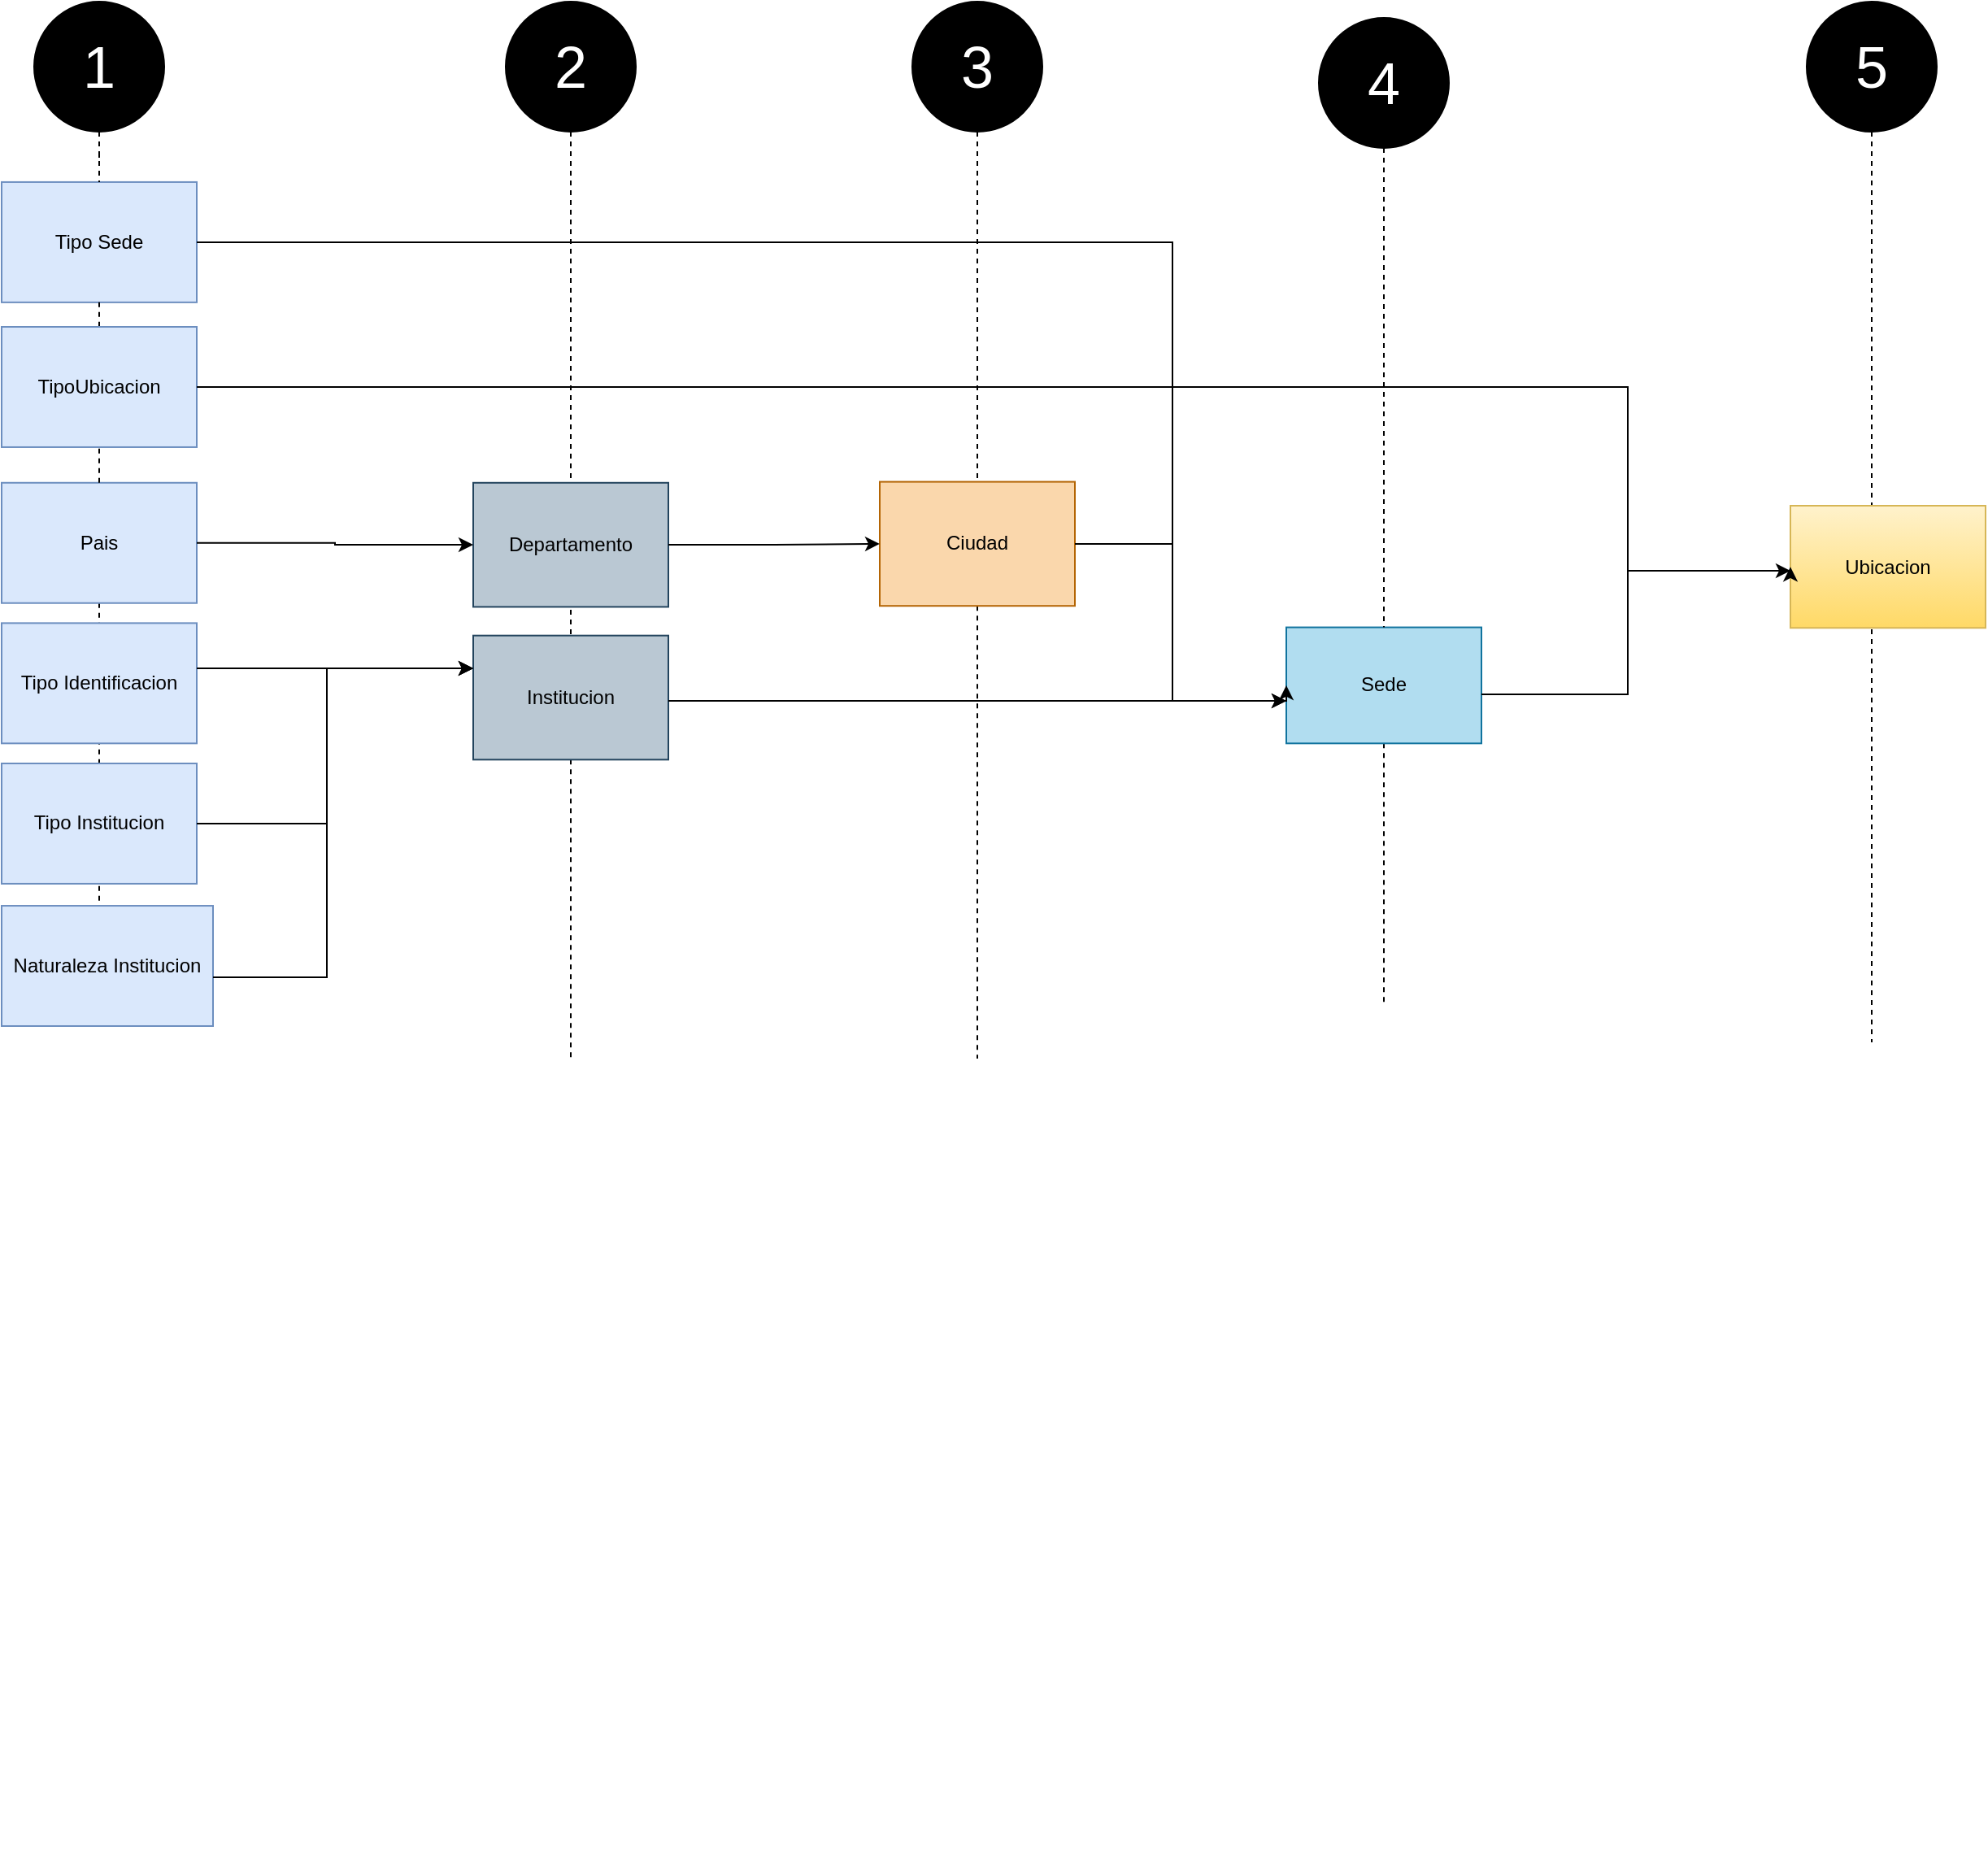 <mxfile version="22.1.2" type="device" pages="2">
  <diagram name="Flujo de eventos" id="SJ2G5iUW-pj1c54XmidY">
    <mxGraphModel dx="864" dy="508" grid="1" gridSize="10" guides="1" tooltips="1" connect="1" arrows="1" fold="1" page="1" pageScale="1" pageWidth="827" pageHeight="1169" math="0" shadow="0">
      <root>
        <mxCell id="0" />
        <mxCell id="1" parent="0" />
        <mxCell id="LkubVOq18b3pzLNHqv5a-4" value="" style="group" parent="1" vertex="1" connectable="0">
          <mxGeometry x="60" y="40" width="110" height="630" as="geometry" />
        </mxCell>
        <mxCell id="LkubVOq18b3pzLNHqv5a-3" style="edgeStyle=orthogonalEdgeStyle;rounded=0;orthogonalLoop=1;jettySize=auto;html=1;endArrow=none;endFill=0;dashed=1;" parent="LkubVOq18b3pzLNHqv5a-4" source="LkubVOq18b3pzLNHqv5a-24" edge="1">
          <mxGeometry relative="1" as="geometry">
            <mxPoint x="40" y="630" as="targetPoint" />
          </mxGeometry>
        </mxCell>
        <mxCell id="LkubVOq18b3pzLNHqv5a-2" value="&lt;font color=&quot;#ffffff&quot; style=&quot;font-size: 36px;&quot;&gt;1&lt;/font&gt;" style="ellipse;whiteSpace=wrap;html=1;aspect=fixed;fillColor=#000000;" parent="LkubVOq18b3pzLNHqv5a-4" vertex="1">
          <mxGeometry width="80" height="80" as="geometry" />
        </mxCell>
        <mxCell id="LkubVOq18b3pzLNHqv5a-25" value="Tipo Sede" style="rounded=0;whiteSpace=wrap;html=1;fillColor=#dae8fc;strokeColor=#6c8ebf;" parent="LkubVOq18b3pzLNHqv5a-4" vertex="1">
          <mxGeometry x="-20" y="110.959" width="120" height="73.973" as="geometry" />
        </mxCell>
        <mxCell id="LkubVOq18b3pzLNHqv5a-31" value="" style="edgeStyle=orthogonalEdgeStyle;rounded=0;orthogonalLoop=1;jettySize=auto;html=1;endArrow=none;endFill=0;dashed=1;" parent="LkubVOq18b3pzLNHqv5a-4" source="LkubVOq18b3pzLNHqv5a-2" target="LkubVOq18b3pzLNHqv5a-25" edge="1">
          <mxGeometry relative="1" as="geometry">
            <mxPoint x="100" y="679.315" as="targetPoint" />
            <mxPoint x="100" y="147.945" as="sourcePoint" />
          </mxGeometry>
        </mxCell>
        <mxCell id="LkubVOq18b3pzLNHqv5a-24" value="Pais" style="rounded=0;whiteSpace=wrap;html=1;fillColor=#dae8fc;strokeColor=#6c8ebf;" parent="LkubVOq18b3pzLNHqv5a-4" vertex="1">
          <mxGeometry x="-20" y="295.89" width="120" height="73.973" as="geometry" />
        </mxCell>
        <mxCell id="LkubVOq18b3pzLNHqv5a-32" value="" style="edgeStyle=orthogonalEdgeStyle;rounded=0;orthogonalLoop=1;jettySize=auto;html=1;endArrow=none;endFill=0;dashed=1;" parent="LkubVOq18b3pzLNHqv5a-4" source="LkubVOq18b3pzLNHqv5a-25" target="LkubVOq18b3pzLNHqv5a-24" edge="1">
          <mxGeometry relative="1" as="geometry">
            <mxPoint x="100" y="679.315" as="targetPoint" />
            <mxPoint x="100" y="234.247" as="sourcePoint" />
          </mxGeometry>
        </mxCell>
        <mxCell id="LkubVOq18b3pzLNHqv5a-26" value="Tipo Identificacion" style="rounded=0;whiteSpace=wrap;html=1;fillColor=#dae8fc;strokeColor=#6c8ebf;" parent="LkubVOq18b3pzLNHqv5a-4" vertex="1">
          <mxGeometry x="-20" y="382.192" width="120" height="73.973" as="geometry" />
        </mxCell>
        <mxCell id="LkubVOq18b3pzLNHqv5a-27" value="Tipo Institucion" style="rounded=0;whiteSpace=wrap;html=1;fillColor=#dae8fc;strokeColor=#6c8ebf;" parent="LkubVOq18b3pzLNHqv5a-4" vertex="1">
          <mxGeometry x="-20" y="468.493" width="120" height="73.973" as="geometry" />
        </mxCell>
        <mxCell id="LkubVOq18b3pzLNHqv5a-28" value="Naturaleza Institucion" style="rounded=0;whiteSpace=wrap;html=1;fillColor=#dae8fc;strokeColor=#6c8ebf;" parent="LkubVOq18b3pzLNHqv5a-4" vertex="1">
          <mxGeometry x="-20" y="556.027" width="130" height="73.973" as="geometry" />
        </mxCell>
        <mxCell id="LkubVOq18b3pzLNHqv5a-29" value="TipoUbicacion" style="rounded=0;whiteSpace=wrap;html=1;fillColor=#dae8fc;strokeColor=#6c8ebf;" parent="LkubVOq18b3pzLNHqv5a-4" vertex="1">
          <mxGeometry x="-20" y="199.999" width="120" height="73.973" as="geometry" />
        </mxCell>
        <mxCell id="LkubVOq18b3pzLNHqv5a-5" value="" style="group" parent="1" vertex="1" connectable="0">
          <mxGeometry x="350" y="40" width="110" height="650" as="geometry" />
        </mxCell>
        <mxCell id="LkubVOq18b3pzLNHqv5a-6" style="edgeStyle=orthogonalEdgeStyle;rounded=0;orthogonalLoop=1;jettySize=auto;html=1;endArrow=none;endFill=0;dashed=1;" parent="LkubVOq18b3pzLNHqv5a-5" source="LkubVOq18b3pzLNHqv5a-41" edge="1">
          <mxGeometry relative="1" as="geometry">
            <mxPoint x="40" y="650" as="targetPoint" />
          </mxGeometry>
        </mxCell>
        <mxCell id="LkubVOq18b3pzLNHqv5a-7" value="&lt;font color=&quot;#ffffff&quot; style=&quot;font-size: 36px;&quot;&gt;2&lt;/font&gt;" style="ellipse;whiteSpace=wrap;html=1;aspect=fixed;fillColor=#000000;" parent="LkubVOq18b3pzLNHqv5a-5" vertex="1">
          <mxGeometry width="80" height="80" as="geometry" />
        </mxCell>
        <mxCell id="LkubVOq18b3pzLNHqv5a-41" value="Institucion" style="rounded=0;whiteSpace=wrap;html=1;fillColor=#bac8d3;strokeColor=#23445d;" parent="LkubVOq18b3pzLNHqv5a-5" vertex="1">
          <mxGeometry x="-20" y="389.846" width="120" height="76.321" as="geometry" />
        </mxCell>
        <mxCell id="LkubVOq18b3pzLNHqv5a-46" value="" style="edgeStyle=orthogonalEdgeStyle;rounded=0;orthogonalLoop=1;jettySize=auto;html=1;endArrow=none;endFill=0;dashed=1;" parent="LkubVOq18b3pzLNHqv5a-5" source="LkubVOq18b3pzLNHqv5a-7" target="LkubVOq18b3pzLNHqv5a-41" edge="1">
          <mxGeometry relative="1" as="geometry">
            <mxPoint x="390" y="700.881" as="targetPoint" />
            <mxPoint x="390" y="152.642" as="sourcePoint" />
          </mxGeometry>
        </mxCell>
        <mxCell id="LkubVOq18b3pzLNHqv5a-43" value="Departamento" style="rounded=0;whiteSpace=wrap;html=1;fillColor=#bac8d3;strokeColor=#23445d;" parent="LkubVOq18b3pzLNHqv5a-5" vertex="1">
          <mxGeometry x="-20" y="295.894" width="120" height="76.321" as="geometry" />
        </mxCell>
        <mxCell id="LkubVOq18b3pzLNHqv5a-17" value="" style="group" parent="1" vertex="1" connectable="0">
          <mxGeometry x="850" y="50" width="110" height="1130" as="geometry" />
        </mxCell>
        <mxCell id="LkubVOq18b3pzLNHqv5a-23" value="" style="group" parent="LkubVOq18b3pzLNHqv5a-17" vertex="1" connectable="0">
          <mxGeometry width="110" height="1130" as="geometry" />
        </mxCell>
        <mxCell id="LkubVOq18b3pzLNHqv5a-18" style="edgeStyle=orthogonalEdgeStyle;rounded=0;orthogonalLoop=1;jettySize=auto;html=1;endArrow=none;endFill=0;dashed=1;" parent="LkubVOq18b3pzLNHqv5a-23" source="LkubVOq18b3pzLNHqv5a-53" edge="1">
          <mxGeometry relative="1" as="geometry">
            <mxPoint x="40" y="607.821" as="targetPoint" />
          </mxGeometry>
        </mxCell>
        <mxCell id="LkubVOq18b3pzLNHqv5a-19" value="&lt;font color=&quot;#ffffff&quot; style=&quot;font-size: 36px;&quot;&gt;4&lt;/font&gt;" style="ellipse;whiteSpace=wrap;html=1;aspect=fixed;fillColor=#000000;" parent="LkubVOq18b3pzLNHqv5a-23" vertex="1">
          <mxGeometry width="80" height="80" as="geometry" />
        </mxCell>
        <mxCell id="LkubVOq18b3pzLNHqv5a-53" value="Sede" style="rounded=0;whiteSpace=wrap;html=1;fillColor=#b1ddf0;strokeColor=#10739e;" parent="LkubVOq18b3pzLNHqv5a-23" vertex="1">
          <mxGeometry x="-20" y="374.795" width="120" height="71.368" as="geometry" />
        </mxCell>
        <mxCell id="LkubVOq18b3pzLNHqv5a-54" value="" style="edgeStyle=orthogonalEdgeStyle;rounded=0;orthogonalLoop=1;jettySize=auto;html=1;endArrow=none;endFill=0;dashed=1;" parent="LkubVOq18b3pzLNHqv5a-23" source="LkubVOq18b3pzLNHqv5a-19" target="LkubVOq18b3pzLNHqv5a-53" edge="1">
          <mxGeometry relative="1" as="geometry">
            <mxPoint x="890" y="667.295" as="targetPoint" />
            <mxPoint x="890" y="154.632" as="sourcePoint" />
          </mxGeometry>
        </mxCell>
        <mxCell id="LkubVOq18b3pzLNHqv5a-20" value="" style="group" parent="1" vertex="1" connectable="0">
          <mxGeometry x="1150" y="40" width="100" height="640" as="geometry" />
        </mxCell>
        <mxCell id="LkubVOq18b3pzLNHqv5a-21" style="edgeStyle=orthogonalEdgeStyle;rounded=0;orthogonalLoop=1;jettySize=auto;html=1;endArrow=none;endFill=0;dashed=1;" parent="LkubVOq18b3pzLNHqv5a-20" source="LkubVOq18b3pzLNHqv5a-22" edge="1">
          <mxGeometry relative="1" as="geometry">
            <mxPoint x="40" y="640" as="targetPoint" />
          </mxGeometry>
        </mxCell>
        <mxCell id="LkubVOq18b3pzLNHqv5a-22" value="&lt;font color=&quot;#ffffff&quot; style=&quot;font-size: 36px;&quot;&gt;5&lt;/font&gt;" style="ellipse;whiteSpace=wrap;html=1;aspect=fixed;fillColor=#000000;" parent="LkubVOq18b3pzLNHqv5a-20" vertex="1">
          <mxGeometry width="80" height="80" as="geometry" />
        </mxCell>
        <mxCell id="LkubVOq18b3pzLNHqv5a-55" value="Ubicacion" style="rounded=0;whiteSpace=wrap;html=1;fillColor=#fff2cc;strokeColor=#d6b656;gradientColor=#ffd966;" parent="LkubVOq18b3pzLNHqv5a-20" vertex="1">
          <mxGeometry x="-10" y="310.003" width="120" height="75.147" as="geometry" />
        </mxCell>
        <mxCell id="LkubVOq18b3pzLNHqv5a-8" value="" style="group" parent="1" vertex="1" connectable="0">
          <mxGeometry x="600" y="40" width="100" height="650" as="geometry" />
        </mxCell>
        <mxCell id="LkubVOq18b3pzLNHqv5a-9" style="edgeStyle=orthogonalEdgeStyle;rounded=0;orthogonalLoop=1;jettySize=auto;html=1;endArrow=none;endFill=0;dashed=1;" parent="LkubVOq18b3pzLNHqv5a-8" source="LkubVOq18b3pzLNHqv5a-52" edge="1">
          <mxGeometry relative="1" as="geometry">
            <mxPoint x="40" y="650" as="targetPoint" />
          </mxGeometry>
        </mxCell>
        <mxCell id="LkubVOq18b3pzLNHqv5a-10" value="&lt;font color=&quot;#ffffff&quot; style=&quot;font-size: 36px;&quot;&gt;3&lt;/font&gt;" style="ellipse;whiteSpace=wrap;html=1;aspect=fixed;fillColor=#000000;" parent="LkubVOq18b3pzLNHqv5a-8" vertex="1">
          <mxGeometry width="80" height="80" as="geometry" />
        </mxCell>
        <mxCell id="LkubVOq18b3pzLNHqv5a-57" value="" style="edgeStyle=orthogonalEdgeStyle;rounded=0;orthogonalLoop=1;jettySize=auto;html=1;endArrow=none;endFill=0;dashed=1;" parent="LkubVOq18b3pzLNHqv5a-8" source="LkubVOq18b3pzLNHqv5a-10" target="LkubVOq18b3pzLNHqv5a-52" edge="1">
          <mxGeometry relative="1" as="geometry">
            <mxPoint x="640" y="700.881" as="targetPoint" />
            <mxPoint x="640" y="152.642" as="sourcePoint" />
          </mxGeometry>
        </mxCell>
        <mxCell id="LkubVOq18b3pzLNHqv5a-52" value="Ciudad" style="rounded=0;whiteSpace=wrap;html=1;fillColor=#fad7ac;strokeColor=#b46504;" parent="LkubVOq18b3pzLNHqv5a-8" vertex="1">
          <mxGeometry x="-20" y="295.288" width="120" height="76.321" as="geometry" />
        </mxCell>
        <mxCell id="LkubVOq18b3pzLNHqv5a-47" style="edgeStyle=orthogonalEdgeStyle;rounded=0;orthogonalLoop=1;jettySize=auto;html=1;" parent="1" source="LkubVOq18b3pzLNHqv5a-24" target="LkubVOq18b3pzLNHqv5a-43" edge="1">
          <mxGeometry relative="1" as="geometry" />
        </mxCell>
        <mxCell id="LkubVOq18b3pzLNHqv5a-48" style="edgeStyle=orthogonalEdgeStyle;rounded=0;orthogonalLoop=1;jettySize=auto;html=1;" parent="1" source="LkubVOq18b3pzLNHqv5a-26" target="LkubVOq18b3pzLNHqv5a-41" edge="1">
          <mxGeometry relative="1" as="geometry">
            <Array as="points">
              <mxPoint x="190" y="450" />
              <mxPoint x="190" y="450" />
            </Array>
          </mxGeometry>
        </mxCell>
        <mxCell id="LkubVOq18b3pzLNHqv5a-49" style="edgeStyle=orthogonalEdgeStyle;rounded=0;orthogonalLoop=1;jettySize=auto;html=1;" parent="1" source="LkubVOq18b3pzLNHqv5a-27" target="LkubVOq18b3pzLNHqv5a-41" edge="1">
          <mxGeometry relative="1" as="geometry">
            <Array as="points">
              <mxPoint x="240" y="546" />
              <mxPoint x="240" y="450" />
            </Array>
          </mxGeometry>
        </mxCell>
        <mxCell id="LkubVOq18b3pzLNHqv5a-50" style="edgeStyle=orthogonalEdgeStyle;rounded=0;orthogonalLoop=1;jettySize=auto;html=1;" parent="1" source="LkubVOq18b3pzLNHqv5a-28" target="LkubVOq18b3pzLNHqv5a-41" edge="1">
          <mxGeometry relative="1" as="geometry">
            <Array as="points">
              <mxPoint x="240" y="640" />
              <mxPoint x="240" y="450" />
            </Array>
          </mxGeometry>
        </mxCell>
        <mxCell id="LkubVOq18b3pzLNHqv5a-56" style="edgeStyle=orthogonalEdgeStyle;rounded=0;orthogonalLoop=1;jettySize=auto;html=1;" parent="1" source="LkubVOq18b3pzLNHqv5a-43" target="LkubVOq18b3pzLNHqv5a-52" edge="1">
          <mxGeometry relative="1" as="geometry" />
        </mxCell>
        <mxCell id="LkubVOq18b3pzLNHqv5a-58" style="edgeStyle=orthogonalEdgeStyle;rounded=0;orthogonalLoop=1;jettySize=auto;html=1;" parent="1" source="LkubVOq18b3pzLNHqv5a-41" target="LkubVOq18b3pzLNHqv5a-53" edge="1">
          <mxGeometry relative="1" as="geometry">
            <Array as="points">
              <mxPoint x="550" y="470" />
              <mxPoint x="550" y="470" />
            </Array>
          </mxGeometry>
        </mxCell>
        <mxCell id="LkubVOq18b3pzLNHqv5a-59" style="edgeStyle=orthogonalEdgeStyle;rounded=0;orthogonalLoop=1;jettySize=auto;html=1;entryX=0;entryY=0.5;entryDx=0;entryDy=0;" parent="1" source="LkubVOq18b3pzLNHqv5a-52" target="LkubVOq18b3pzLNHqv5a-53" edge="1">
          <mxGeometry relative="1" as="geometry">
            <Array as="points">
              <mxPoint x="760" y="373" />
              <mxPoint x="760" y="470" />
            </Array>
          </mxGeometry>
        </mxCell>
        <mxCell id="LkubVOq18b3pzLNHqv5a-60" style="edgeStyle=orthogonalEdgeStyle;rounded=0;orthogonalLoop=1;jettySize=auto;html=1;entryX=0;entryY=0.5;entryDx=0;entryDy=0;" parent="1" source="LkubVOq18b3pzLNHqv5a-53" target="LkubVOq18b3pzLNHqv5a-55" edge="1">
          <mxGeometry relative="1" as="geometry">
            <Array as="points">
              <mxPoint x="1040" y="466" />
              <mxPoint x="1040" y="390" />
            </Array>
          </mxGeometry>
        </mxCell>
        <mxCell id="LkubVOq18b3pzLNHqv5a-61" style="edgeStyle=orthogonalEdgeStyle;rounded=0;orthogonalLoop=1;jettySize=auto;html=1;" parent="1" source="LkubVOq18b3pzLNHqv5a-25" target="LkubVOq18b3pzLNHqv5a-53" edge="1">
          <mxGeometry relative="1" as="geometry">
            <Array as="points">
              <mxPoint x="760" y="188" />
              <mxPoint x="760" y="470" />
            </Array>
          </mxGeometry>
        </mxCell>
        <mxCell id="LkubVOq18b3pzLNHqv5a-62" style="edgeStyle=orthogonalEdgeStyle;rounded=0;orthogonalLoop=1;jettySize=auto;html=1;" parent="1" source="LkubVOq18b3pzLNHqv5a-29" target="LkubVOq18b3pzLNHqv5a-55" edge="1">
          <mxGeometry relative="1" as="geometry">
            <Array as="points">
              <mxPoint x="1040" y="277" />
              <mxPoint x="1040" y="390" />
            </Array>
          </mxGeometry>
        </mxCell>
      </root>
    </mxGraphModel>
  </diagram>
  <diagram id="83JUgl3iqkevCZrB8QbA" name="2. Event Storming">
    <mxGraphModel dx="1691" dy="1677" grid="1" gridSize="10" guides="1" tooltips="1" connect="1" arrows="1" fold="1" page="1" pageScale="1" pageWidth="827" pageHeight="1169" math="0" shadow="0">
      <root>
        <mxCell id="0" />
        <mxCell id="1" parent="0" />
        <mxCell id="Wqq2mzDdI7eVIH88xmwz-1" value="" style="rounded=1;whiteSpace=wrap;html=1;dashed=1;" parent="1" vertex="1">
          <mxGeometry x="-10" y="120" width="1530" height="1000" as="geometry" />
        </mxCell>
        <mxCell id="Wqq2mzDdI7eVIH88xmwz-2" value="&lt;font style=&quot;font-size: 36px;&quot;&gt;País&lt;/font&gt;" style="text;html=1;align=center;verticalAlign=middle;resizable=0;points=[];autosize=1;strokeColor=none;fillColor=none;fontStyle=1" parent="1" vertex="1">
          <mxGeometry x="665" y="30" width="100" height="60" as="geometry" />
        </mxCell>
        <mxCell id="Wqq2mzDdI7eVIH88xmwz-3" value="Actor" style="whiteSpace=wrap;html=1;aspect=fixed;fillColor=#FCFCAA;" parent="1" vertex="1">
          <mxGeometry x="40" y="-230" width="80" height="80" as="geometry" />
        </mxCell>
        <mxCell id="Wqq2mzDdI7eVIH88xmwz-4" value="Comandos" style="whiteSpace=wrap;html=1;aspect=fixed;fillColor=#BDD7EE;" parent="1" vertex="1">
          <mxGeometry x="150" y="-230" width="80" height="80" as="geometry" />
        </mxCell>
        <mxCell id="Wqq2mzDdI7eVIH88xmwz-5" value="Enttity" style="whiteSpace=wrap;html=1;aspect=fixed;fillColor=#FFFF00;" parent="1" vertex="1">
          <mxGeometry x="260" y="-230" width="80" height="80" as="geometry" />
        </mxCell>
        <mxCell id="Wqq2mzDdI7eVIH88xmwz-6" value="Real&amp;nbsp; Model" style="whiteSpace=wrap;html=1;aspect=fixed;fillColor=#92D050;" parent="1" vertex="1">
          <mxGeometry x="380" y="-230" width="80" height="80" as="geometry" />
        </mxCell>
        <mxCell id="Wqq2mzDdI7eVIH88xmwz-7" value="Bussines Rules" style="whiteSpace=wrap;html=1;aspect=fixed;fillColor=#CC99FF;" parent="1" vertex="1">
          <mxGeometry x="490" y="-230" width="80" height="80" as="geometry" />
        </mxCell>
        <mxCell id="Wqq2mzDdI7eVIH88xmwz-8" value="External System" style="whiteSpace=wrap;html=1;aspect=fixed;fillColor=#FDD3FA;" parent="1" vertex="1">
          <mxGeometry x="590" y="-230" width="80" height="80" as="geometry" />
        </mxCell>
        <mxCell id="Wqq2mzDdI7eVIH88xmwz-9" value="Event&lt;br&gt;" style="whiteSpace=wrap;html=1;aspect=fixed;fillColor=#FFC000;" parent="1" vertex="1">
          <mxGeometry x="790" y="-230" width="80" height="80" as="geometry" />
        </mxCell>
        <mxCell id="Wqq2mzDdI7eVIH88xmwz-10" value="Hostpot" style="whiteSpace=wrap;html=1;aspect=fixed;fillColor=#FA90B1;" parent="1" vertex="1">
          <mxGeometry x="890" y="-230" width="80" height="80" as="geometry" />
        </mxCell>
        <mxCell id="Wqq2mzDdI7eVIH88xmwz-12" value="Eventos Previos" style="whiteSpace=wrap;html=1;aspect=fixed;fillColor=#D6DCE4;" parent="1" vertex="1">
          <mxGeometry x="700" y="-230" width="80" height="80" as="geometry" />
        </mxCell>
        <mxCell id="Wqq2mzDdI7eVIH88xmwz-44" style="edgeStyle=orthogonalEdgeStyle;rounded=0;orthogonalLoop=1;jettySize=auto;html=1;curved=1;exitX=0.75;exitY=1;exitDx=0;exitDy=0;" parent="1" source="Wqq2mzDdI7eVIH88xmwz-13" target="Wqq2mzDdI7eVIH88xmwz-28" edge="1">
          <mxGeometry relative="1" as="geometry">
            <Array as="points">
              <mxPoint x="680" y="360" />
              <mxPoint x="680" y="650" />
              <mxPoint x="490" y="650" />
            </Array>
          </mxGeometry>
        </mxCell>
        <mxCell id="Wqq2mzDdI7eVIH88xmwz-59" style="edgeStyle=orthogonalEdgeStyle;rounded=0;orthogonalLoop=1;jettySize=auto;html=1;curved=1;" parent="1" source="Wqq2mzDdI7eVIH88xmwz-90" target="Wqq2mzDdI7eVIH88xmwz-48" edge="1">
          <mxGeometry relative="1" as="geometry">
            <Array as="points">
              <mxPoint x="650" y="170" />
              <mxPoint x="1060" y="170" />
            </Array>
          </mxGeometry>
        </mxCell>
        <mxCell id="Wqq2mzDdI7eVIH88xmwz-86" style="edgeStyle=orthogonalEdgeStyle;rounded=0;orthogonalLoop=1;jettySize=auto;html=1;curved=1;" parent="1" source="Wqq2mzDdI7eVIH88xmwz-13" target="Wqq2mzDdI7eVIH88xmwz-71" edge="1">
          <mxGeometry relative="1" as="geometry">
            <Array as="points">
              <mxPoint x="780" y="320" />
              <mxPoint x="780" y="780" />
            </Array>
          </mxGeometry>
        </mxCell>
        <mxCell id="Wqq2mzDdI7eVIH88xmwz-13" value="País Creado" style="whiteSpace=wrap;html=1;aspect=fixed;fillColor=#FFC000;" parent="1" vertex="1">
          <mxGeometry x="610" y="280" width="80" height="80" as="geometry" />
        </mxCell>
        <mxCell id="Wqq2mzDdI7eVIH88xmwz-14" value="País" style="whiteSpace=wrap;html=1;aspect=fixed;fillColor=#FFFF00;" parent="1" vertex="1">
          <mxGeometry x="530" y="280" width="80" height="80" as="geometry" />
        </mxCell>
        <mxCell id="Wqq2mzDdI7eVIH88xmwz-15" value="Crear país" style="whiteSpace=wrap;html=1;aspect=fixed;fillColor=#BDD7EE;" parent="1" vertex="1">
          <mxGeometry x="450" y="280" width="80" height="80" as="geometry" />
        </mxCell>
        <mxCell id="Wqq2mzDdI7eVIH88xmwz-16" value="Administrador General" style="whiteSpace=wrap;html=1;aspect=fixed;fillColor=#FCFCAA;" parent="1" vertex="1">
          <mxGeometry x="370" y="310" width="80" height="80" as="geometry" />
        </mxCell>
        <mxCell id="Wqq2mzDdI7eVIH88xmwz-17" value="Pol-País-001: No debe existir otro pais con el mismo nombre" style="whiteSpace=wrap;html=1;aspect=fixed;fillColor=#CC99FF;" parent="1" vertex="1">
          <mxGeometry x="525" y="360" width="120" height="120" as="geometry" />
        </mxCell>
        <mxCell id="Wqq2mzDdI7eVIH88xmwz-18" value="Pol-País-002: Los datos del nuevo país deben ser valido a nivel de tipo de dato, longitud, obligatoriedad, formato, rango" style="whiteSpace=wrap;html=1;aspect=fixed;fillColor=#CC99FF;" parent="1" vertex="1">
          <mxGeometry x="525" y="480" width="120" height="120" as="geometry" />
        </mxCell>
        <mxCell id="Wqq2mzDdI7eVIH88xmwz-45" style="edgeStyle=orthogonalEdgeStyle;rounded=0;orthogonalLoop=1;jettySize=auto;html=1;curved=1;" parent="1" source="Wqq2mzDdI7eVIH88xmwz-26" target="Wqq2mzDdI7eVIH88xmwz-15" edge="1">
          <mxGeometry relative="1" as="geometry">
            <Array as="points">
              <mxPoint x="650" y="660" />
              <mxPoint x="490" y="660" />
            </Array>
          </mxGeometry>
        </mxCell>
        <mxCell id="Wqq2mzDdI7eVIH88xmwz-58" style="edgeStyle=orthogonalEdgeStyle;rounded=0;orthogonalLoop=1;jettySize=auto;html=1;curved=1;" parent="1" source="Wqq2mzDdI7eVIH88xmwz-26" target="Wqq2mzDdI7eVIH88xmwz-48" edge="1">
          <mxGeometry relative="1" as="geometry">
            <Array as="points">
              <mxPoint x="670" y="410" />
              <mxPoint x="1050" y="410" />
            </Array>
          </mxGeometry>
        </mxCell>
        <mxCell id="Wqq2mzDdI7eVIH88xmwz-83" style="edgeStyle=orthogonalEdgeStyle;rounded=0;orthogonalLoop=1;jettySize=auto;html=1;curved=1;" parent="1" source="Wqq2mzDdI7eVIH88xmwz-26" target="Wqq2mzDdI7eVIH88xmwz-71" edge="1">
          <mxGeometry relative="1" as="geometry">
            <Array as="points">
              <mxPoint x="650" y="690" />
              <mxPoint x="1080" y="690" />
            </Array>
          </mxGeometry>
        </mxCell>
        <mxCell id="Wqq2mzDdI7eVIH88xmwz-26" value="Países consultados" style="whiteSpace=wrap;html=1;aspect=fixed;fillColor=#FFC000;" parent="1" vertex="1">
          <mxGeometry x="610" y="720" width="80" height="80" as="geometry" />
        </mxCell>
        <mxCell id="Wqq2mzDdI7eVIH88xmwz-27" value="País" style="whiteSpace=wrap;html=1;aspect=fixed;fillColor=#FFFF00;" parent="1" vertex="1">
          <mxGeometry x="530" y="720" width="80" height="80" as="geometry" />
        </mxCell>
        <mxCell id="Wqq2mzDdI7eVIH88xmwz-28" value="Consultar países" style="whiteSpace=wrap;html=1;aspect=fixed;fillColor=#BDD7EE;" parent="1" vertex="1">
          <mxGeometry x="450" y="720" width="80" height="80" as="geometry" />
        </mxCell>
        <mxCell id="Wqq2mzDdI7eVIH88xmwz-35" style="edgeStyle=orthogonalEdgeStyle;rounded=0;orthogonalLoop=1;jettySize=auto;html=1;curved=1;" parent="1" source="Wqq2mzDdI7eVIH88xmwz-29" target="Wqq2mzDdI7eVIH88xmwz-28" edge="1">
          <mxGeometry relative="1" as="geometry" />
        </mxCell>
        <mxCell id="Wqq2mzDdI7eVIH88xmwz-29" value="Administrador General" style="whiteSpace=wrap;html=1;aspect=fixed;fillColor=#FCFCAA;" parent="1" vertex="1">
          <mxGeometry x="280" y="720" width="80" height="80" as="geometry" />
        </mxCell>
        <mxCell id="Wqq2mzDdI7eVIH88xmwz-30" value="Pol-País-003: Si se envía parametros de consulta, deben ser validos a nivel de tipo de datos, longitud, obligatoriedad, formato, rango" style="whiteSpace=wrap;html=1;aspect=fixed;fillColor=#CC99FF;" parent="1" vertex="1">
          <mxGeometry x="525" y="800" width="120" height="120" as="geometry" />
        </mxCell>
        <mxCell id="Wqq2mzDdI7eVIH88xmwz-36" style="edgeStyle=orthogonalEdgeStyle;rounded=0;orthogonalLoop=1;jettySize=auto;html=1;entryX=0;entryY=0.5;entryDx=0;entryDy=0;curved=1;" parent="1" source="Wqq2mzDdI7eVIH88xmwz-34" target="Wqq2mzDdI7eVIH88xmwz-28" edge="1">
          <mxGeometry relative="1" as="geometry" />
        </mxCell>
        <mxCell id="Wqq2mzDdI7eVIH88xmwz-34" value="Administrador Institución" style="whiteSpace=wrap;html=1;aspect=fixed;fillColor=#FCFCAA;" parent="1" vertex="1">
          <mxGeometry x="280" y="820" width="80" height="80" as="geometry" />
        </mxCell>
        <mxCell id="Wqq2mzDdI7eVIH88xmwz-37" value="País Creado" style="whiteSpace=wrap;html=1;aspect=fixed;fillColor=#D6DCE4;" parent="1" vertex="1">
          <mxGeometry x="690" y="720" width="80" height="80" as="geometry" />
        </mxCell>
        <mxCell id="Wqq2mzDdI7eVIH88xmwz-39" style="edgeStyle=orthogonalEdgeStyle;rounded=0;orthogonalLoop=1;jettySize=auto;html=1;curved=1;" parent="1" source="Wqq2mzDdI7eVIH88xmwz-38" target="Wqq2mzDdI7eVIH88xmwz-28" edge="1">
          <mxGeometry relative="1" as="geometry">
            <Array as="points">
              <mxPoint x="400" y="660" />
              <mxPoint x="400" y="750" />
            </Array>
          </mxGeometry>
        </mxCell>
        <mxCell id="Wqq2mzDdI7eVIH88xmwz-38" value="Jefe Centro de Informatica" style="whiteSpace=wrap;html=1;aspect=fixed;fillColor=#FCFCAA;" parent="1" vertex="1">
          <mxGeometry x="280" y="620" width="80" height="80" as="geometry" />
        </mxCell>
        <mxCell id="Wqq2mzDdI7eVIH88xmwz-42" style="edgeStyle=orthogonalEdgeStyle;rounded=0;orthogonalLoop=1;jettySize=auto;html=1;curved=1;" parent="1" source="Wqq2mzDdI7eVIH88xmwz-40" target="Wqq2mzDdI7eVIH88xmwz-28" edge="1">
          <mxGeometry relative="1" as="geometry">
            <Array as="points">
              <mxPoint x="410" y="960" />
              <mxPoint x="410" y="760" />
            </Array>
          </mxGeometry>
        </mxCell>
        <mxCell id="Wqq2mzDdI7eVIH88xmwz-40" value="Monitor Centros Informatica" style="whiteSpace=wrap;html=1;aspect=fixed;fillColor=#FCFCAA;" parent="1" vertex="1">
          <mxGeometry x="280" y="920" width="80" height="80" as="geometry" />
        </mxCell>
        <mxCell id="Wqq2mzDdI7eVIH88xmwz-43" style="edgeStyle=orthogonalEdgeStyle;rounded=0;orthogonalLoop=1;jettySize=auto;html=1;curved=1;" parent="1" source="Wqq2mzDdI7eVIH88xmwz-41" target="Wqq2mzDdI7eVIH88xmwz-28" edge="1">
          <mxGeometry relative="1" as="geometry">
            <Array as="points">
              <mxPoint x="410" y="1050" />
              <mxPoint x="410" y="760" />
            </Array>
          </mxGeometry>
        </mxCell>
        <mxCell id="Wqq2mzDdI7eVIH88xmwz-41" value="Estudiante" style="whiteSpace=wrap;html=1;aspect=fixed;fillColor=#FCFCAA;" parent="1" vertex="1">
          <mxGeometry x="280" y="1010" width="80" height="80" as="geometry" />
        </mxCell>
        <mxCell id="Wqq2mzDdI7eVIH88xmwz-60" style="edgeStyle=orthogonalEdgeStyle;rounded=0;orthogonalLoop=1;jettySize=auto;html=1;curved=1;" parent="1" source="Wqq2mzDdI7eVIH88xmwz-46" target="Wqq2mzDdI7eVIH88xmwz-28" edge="1">
          <mxGeometry relative="1" as="geometry">
            <Array as="points">
              <mxPoint x="1220" y="140" />
              <mxPoint x="330" y="140" />
              <mxPoint x="330" y="630" />
              <mxPoint x="480" y="630" />
            </Array>
          </mxGeometry>
        </mxCell>
        <mxCell id="Wqq2mzDdI7eVIH88xmwz-82" style="edgeStyle=orthogonalEdgeStyle;rounded=0;orthogonalLoop=1;jettySize=auto;html=1;curved=1;" parent="1" source="Wqq2mzDdI7eVIH88xmwz-46" target="Wqq2mzDdI7eVIH88xmwz-71" edge="1">
          <mxGeometry relative="1" as="geometry">
            <Array as="points">
              <mxPoint x="1250" y="690" />
              <mxPoint x="1080" y="690" />
            </Array>
          </mxGeometry>
        </mxCell>
        <mxCell id="Wqq2mzDdI7eVIH88xmwz-46" value="Países Modificado" style="whiteSpace=wrap;html=1;aspect=fixed;fillColor=#FFC000;" parent="1" vertex="1">
          <mxGeometry x="1180" y="210" width="80" height="80" as="geometry" />
        </mxCell>
        <mxCell id="Wqq2mzDdI7eVIH88xmwz-47" value="País" style="whiteSpace=wrap;html=1;aspect=fixed;fillColor=#FFFF00;" parent="1" vertex="1">
          <mxGeometry x="1100" y="210" width="80" height="80" as="geometry" />
        </mxCell>
        <mxCell id="Wqq2mzDdI7eVIH88xmwz-48" value="Modificar países" style="whiteSpace=wrap;html=1;aspect=fixed;fillColor=#BDD7EE;" parent="1" vertex="1">
          <mxGeometry x="1020" y="210" width="80" height="80" as="geometry" />
        </mxCell>
        <mxCell id="Wqq2mzDdI7eVIH88xmwz-49" value="Administrador General" style="whiteSpace=wrap;html=1;aspect=fixed;fillColor=#FCFCAA;" parent="1" vertex="1">
          <mxGeometry x="940" y="230" width="80" height="80" as="geometry" />
        </mxCell>
        <mxCell id="Wqq2mzDdI7eVIH88xmwz-50" value="Pol-País-004: No debe existir otro país, a excepcion de que sea el mismo país que se esta modificando&lt;span style=&quot;white-space: pre;&quot;&gt;&#x9;&lt;/span&gt;&amp;nbsp;" style="whiteSpace=wrap;html=1;aspect=fixed;fillColor=#CC99FF;" parent="1" vertex="1">
          <mxGeometry x="1095" y="290" width="120" height="120" as="geometry" />
        </mxCell>
        <mxCell id="Wqq2mzDdI7eVIH88xmwz-52" value="País Creado" style="whiteSpace=wrap;html=1;aspect=fixed;fillColor=#D6DCE4;" parent="1" vertex="1">
          <mxGeometry x="1260" y="210" width="80" height="80" as="geometry" />
        </mxCell>
        <mxCell id="Wqq2mzDdI7eVIH88xmwz-56" value="Pol-País-002: Los datos del nuevo país deben ser valido a nivel de tipo de dato, longitud, obligatoriedad, formato, rango" style="whiteSpace=wrap;html=1;aspect=fixed;fillColor=#CC99FF;" parent="1" vertex="1">
          <mxGeometry x="1095" y="410" width="120" height="120" as="geometry" />
        </mxCell>
        <mxCell id="Wqq2mzDdI7eVIH88xmwz-57" value="Pol-País-005: Debe existir el País que se esta modificando" style="whiteSpace=wrap;html=1;aspect=fixed;fillColor=#CC99FF;" parent="1" vertex="1">
          <mxGeometry x="1095" y="530" width="120" height="120" as="geometry" />
        </mxCell>
        <mxCell id="Wqq2mzDdI7eVIH88xmwz-70" value="Administrador General" style="whiteSpace=wrap;html=1;aspect=fixed;fillColor=#FCFCAA;" parent="1" vertex="1">
          <mxGeometry x="960" y="760" width="80" height="80" as="geometry" />
        </mxCell>
        <mxCell id="Wqq2mzDdI7eVIH88xmwz-71" value="Eliminar países" style="whiteSpace=wrap;html=1;aspect=fixed;fillColor=#BDD7EE;" parent="1" vertex="1">
          <mxGeometry x="1040" y="740" width="80" height="80" as="geometry" />
        </mxCell>
        <mxCell id="Wqq2mzDdI7eVIH88xmwz-72" value="País" style="whiteSpace=wrap;html=1;aspect=fixed;fillColor=#FFFF00;" parent="1" vertex="1">
          <mxGeometry x="1120" y="740" width="80" height="80" as="geometry" />
        </mxCell>
        <mxCell id="Wqq2mzDdI7eVIH88xmwz-84" style="edgeStyle=orthogonalEdgeStyle;rounded=0;orthogonalLoop=1;jettySize=auto;html=1;entryX=0.5;entryY=0;entryDx=0;entryDy=0;curved=1;" parent="1" source="Wqq2mzDdI7eVIH88xmwz-73" target="Wqq2mzDdI7eVIH88xmwz-15" edge="1">
          <mxGeometry relative="1" as="geometry">
            <Array as="points">
              <mxPoint x="1240" y="660" />
              <mxPoint x="830" y="660" />
              <mxPoint x="830" y="240" />
              <mxPoint x="490" y="240" />
            </Array>
          </mxGeometry>
        </mxCell>
        <mxCell id="Wqq2mzDdI7eVIH88xmwz-73" value="Países Eliminado" style="whiteSpace=wrap;html=1;aspect=fixed;fillColor=#FFC000;" parent="1" vertex="1">
          <mxGeometry x="1200" y="740" width="80" height="80" as="geometry" />
        </mxCell>
        <mxCell id="Wqq2mzDdI7eVIH88xmwz-74" value="País Creado" style="whiteSpace=wrap;html=1;aspect=fixed;fillColor=#D6DCE4;" parent="1" vertex="1">
          <mxGeometry x="1280" y="740" width="80" height="80" as="geometry" />
        </mxCell>
        <mxCell id="Wqq2mzDdI7eVIH88xmwz-75" value="Pol-País-006: Que el País exista y que no tenga departamentos asociados&amp;nbsp;" style="whiteSpace=wrap;html=1;aspect=fixed;fillColor=#CC99FF;" parent="1" vertex="1">
          <mxGeometry x="1115" y="820" width="120" height="120" as="geometry" />
        </mxCell>
        <mxCell id="Wqq2mzDdI7eVIH88xmwz-81" value="País Consultado" style="whiteSpace=wrap;html=1;aspect=fixed;fillColor=#D6DCE4;" parent="1" vertex="1">
          <mxGeometry x="1260" y="290" width="80" height="80" as="geometry" />
        </mxCell>
        <mxCell id="Wqq2mzDdI7eVIH88xmwz-87" value="Real&amp;nbsp; Model" style="whiteSpace=wrap;html=1;aspect=fixed;fillColor=#92D050;" parent="1" vertex="1">
          <mxGeometry x="530" y="200" width="80" height="80" as="geometry" />
        </mxCell>
        <mxCell id="Wqq2mzDdI7eVIH88xmwz-88" value="Hostpot" style="whiteSpace=wrap;html=1;aspect=fixed;fillColor=#FA90B1;" parent="1" vertex="1">
          <mxGeometry x="675" y="380" width="80" height="80" as="geometry" />
        </mxCell>
        <mxCell id="Wqq2mzDdI7eVIH88xmwz-89" value="Eventos Previos" style="whiteSpace=wrap;html=1;aspect=fixed;fillColor=#D6DCE4;" parent="1" vertex="1">
          <mxGeometry x="700" y="290" width="80" height="80" as="geometry" />
        </mxCell>
        <mxCell id="Wqq2mzDdI7eVIH88xmwz-91" value="" style="edgeStyle=orthogonalEdgeStyle;rounded=0;orthogonalLoop=1;jettySize=auto;html=1;curved=1;" parent="1" source="Wqq2mzDdI7eVIH88xmwz-13" target="Wqq2mzDdI7eVIH88xmwz-90" edge="1">
          <mxGeometry relative="1" as="geometry">
            <mxPoint x="650" y="280" as="sourcePoint" />
            <mxPoint x="1060" y="210" as="targetPoint" />
            <Array as="points" />
          </mxGeometry>
        </mxCell>
        <mxCell id="Wqq2mzDdI7eVIH88xmwz-90" value="External System" style="whiteSpace=wrap;html=1;aspect=fixed;fillColor=#FDD3FA;" parent="1" vertex="1">
          <mxGeometry x="610" y="200" width="80" height="80" as="geometry" />
        </mxCell>
      </root>
    </mxGraphModel>
  </diagram>
</mxfile>
